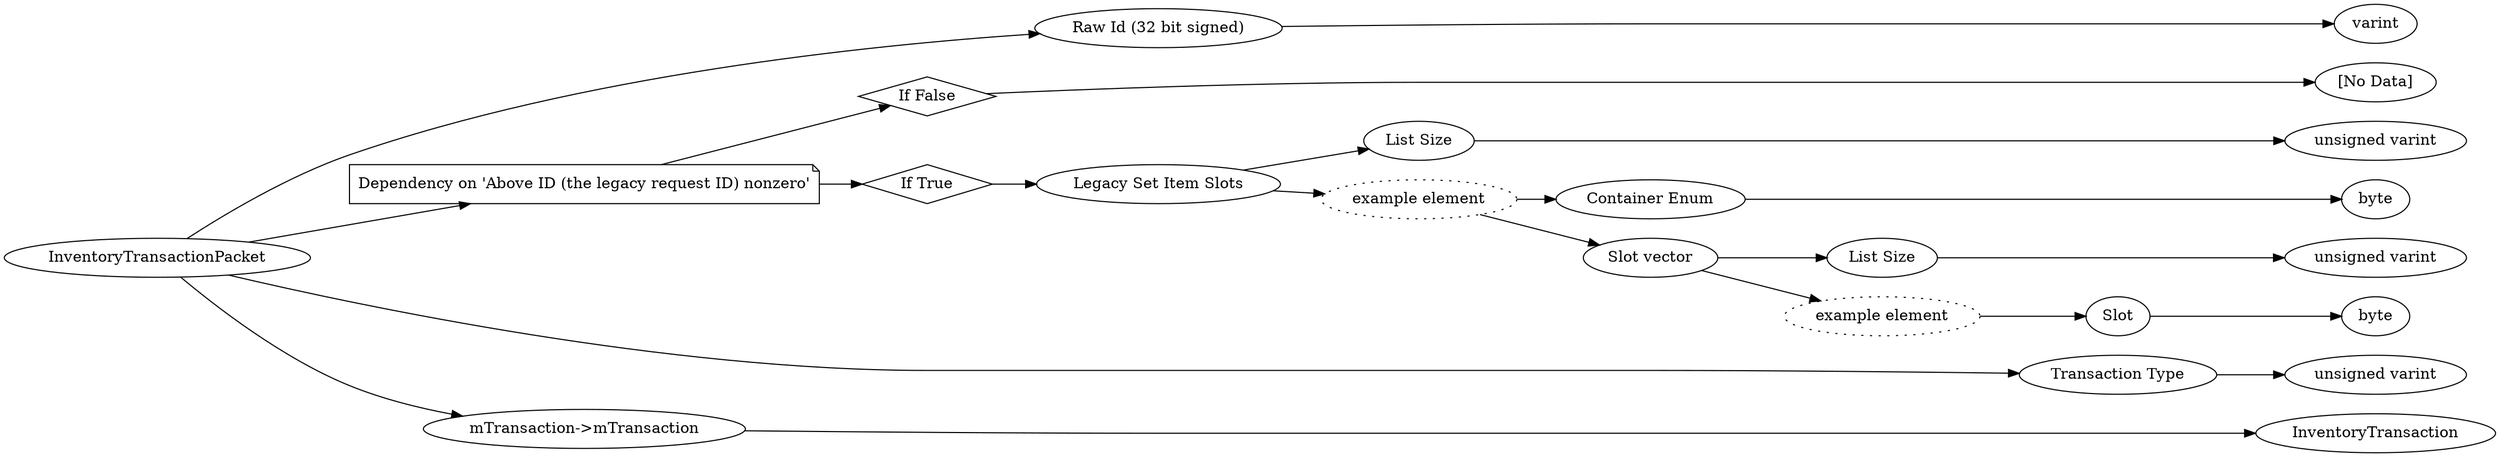 digraph "InventoryTransactionPacket" {
rankdir = LR
0
0 -> 1
1 -> 2
0 -> 3
3 -> 4
4 -> 5
3 -> 6
6 -> 7
7 -> 8
8 -> 9
7 -> 10
10 -> 11
11 -> 12
10 -> 13
13 -> 14
14 -> 15
13 -> 16
16 -> 17
17 -> 18
0 -> 19
19 -> 20
0 -> 21
21 -> 57

0 [label="InventoryTransactionPacket",comment="name: \"InventoryTransactionPacket\", typeName: \"\", id: 0, branchId: 30, recurseId: -1, attributes: 0, notes: \"\""];
1 [label="Raw Id (32 bit signed)",comment="name: \"Raw Id (32 bit signed)\", typeName: \"\", id: 1, branchId: 0, recurseId: -1, attributes: 0, notes: \"\""];
2 [label="varint",comment="name: \"varint\", typeName: \"\", id: 2, branchId: 0, recurseId: -1, attributes: 512, notes: \"\""];
3 [label="Dependency on 'Above ID (the legacy request ID) nonzero'",shape=note,comment="name: \"Dependency on 'Above ID (the legacy request ID) nonzero'\", typeName: \"\", id: 3, branchId: 0, recurseId: -1, attributes: 2, notes: \"\""];
4 [label="If False",shape=diamond,comment="name: \"If False\", typeName: \"\", id: 4, branchId: 0, recurseId: -1, attributes: 4, notes: \"\""];
5 [label="[No Data]",comment="name: \"[No Data]\", typeName: \"\", id: 5, branchId: 0, recurseId: -1, attributes: 512, notes: \"\""];
6 [label="If True",shape=diamond,comment="name: \"If True\", typeName: \"\", id: 6, branchId: 1, recurseId: -1, attributes: 4, notes: \"\""];
7 [label="Legacy Set Item Slots",comment="name: \"Legacy Set Item Slots\", typeName: \"\", id: 7, branchId: 0, recurseId: -1, attributes: 8, notes: \"Only matters when ItemStackNetManager is enabled\""];
8 [label="List Size",comment="name: \"List Size\", typeName: \"\", id: 8, branchId: 0, recurseId: -1, attributes: 0, notes: \"\""];
9 [label="unsigned varint",comment="name: \"unsigned varint\", typeName: \"\", id: 9, branchId: 0, recurseId: -1, attributes: 512, notes: \"\""];
10 [label="example element",style=dotted,comment="name: \"example element\", typeName: \"\", id: 10, branchId: 0, recurseId: -1, attributes: 16, notes: \"\""];
11 [label="Container Enum",comment="name: \"Container Enum\", typeName: \"\", id: 11, branchId: 0, recurseId: -1, attributes: 0, notes: \"\""];
12 [label="byte",comment="name: \"byte\", typeName: \"\", id: 12, branchId: 0, recurseId: -1, attributes: 512, notes: \"\""];
13 [label="Slot vector",comment="name: \"Slot vector\", typeName: \"\", id: 13, branchId: 0, recurseId: -1, attributes: 8, notes: \"\""];
14 [label="List Size",comment="name: \"List Size\", typeName: \"\", id: 14, branchId: 0, recurseId: -1, attributes: 0, notes: \"\""];
15 [label="unsigned varint",comment="name: \"unsigned varint\", typeName: \"\", id: 15, branchId: 0, recurseId: -1, attributes: 512, notes: \"\""];
16 [label="example element",style=dotted,comment="name: \"example element\", typeName: \"\", id: 16, branchId: 0, recurseId: -1, attributes: 16, notes: \"\""];
17 [label="Slot",comment="name: \"Slot\", typeName: \"\", id: 17, branchId: 0, recurseId: -1, attributes: 0, notes: \"\""];
18 [label="byte",comment="name: \"byte\", typeName: \"\", id: 18, branchId: 0, recurseId: -1, attributes: 512, notes: \"\""];
19 [label="Transaction Type",comment="name: \"Transaction Type\", typeName: \"\", id: 19, branchId: 0, recurseId: -1, attributes: 0, notes: \"\""];
20 [label="unsigned varint",comment="name: \"unsigned varint\", typeName: \"\", id: 20, branchId: 0, recurseId: -1, attributes: 512, notes: \"\""];
21 [label="mTransaction->mTransaction",comment="name: \"mTransaction->mTransaction\", typeName: \"InventoryTransaction\", id: 21, branchId: 0, recurseId: -1, attributes: 256, notes: \"Our ComplexInventoryTransaction contains an InventoryTransaction within it\""];
57 [label="InventoryTransaction",comment="name: \"InventoryTransaction\", typeName: \"\", id: 57, branchId: 0, recurseId: -1, attributes: 512, notes: \"\""];
{ rank = max;2;5;9;12;15;18;20;57}

}
